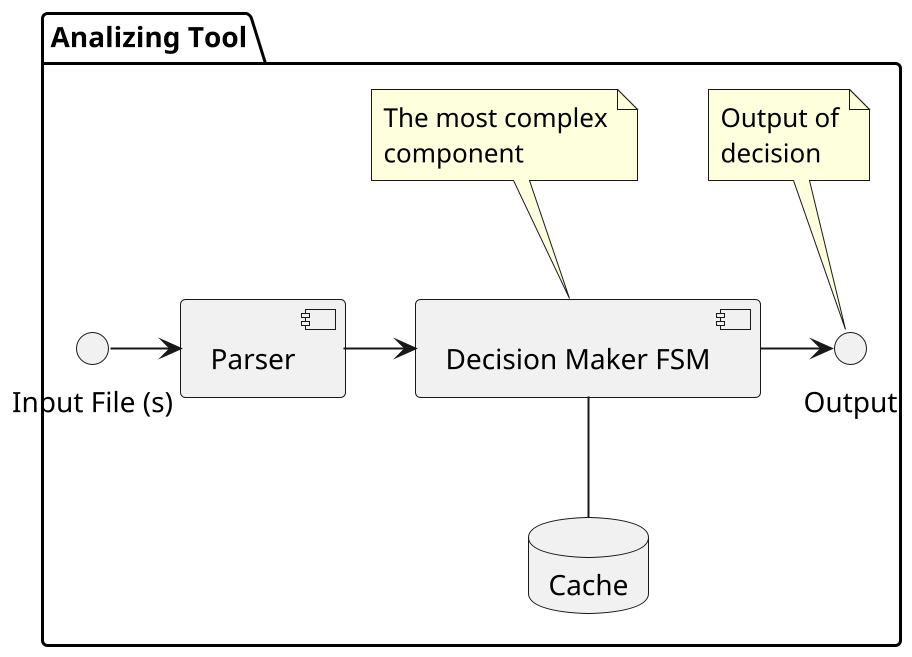 @startuml
skinparam componentStyle uml2
scale 2.0

package "Analizing Tool" {

interface "Input File (s)" as IF

IF -> [Parser]

[Decision Maker FSM] as P_FSM
note top of P_FSM
	The most complex
	component
end note

[Parser] -> P_FSM

interface "Output" as OF
note top of OF
	Output of
	decision
end note

P_FSM -> OF

database "Cache" as DB

DB -up- P_FSM

}
@enduml
